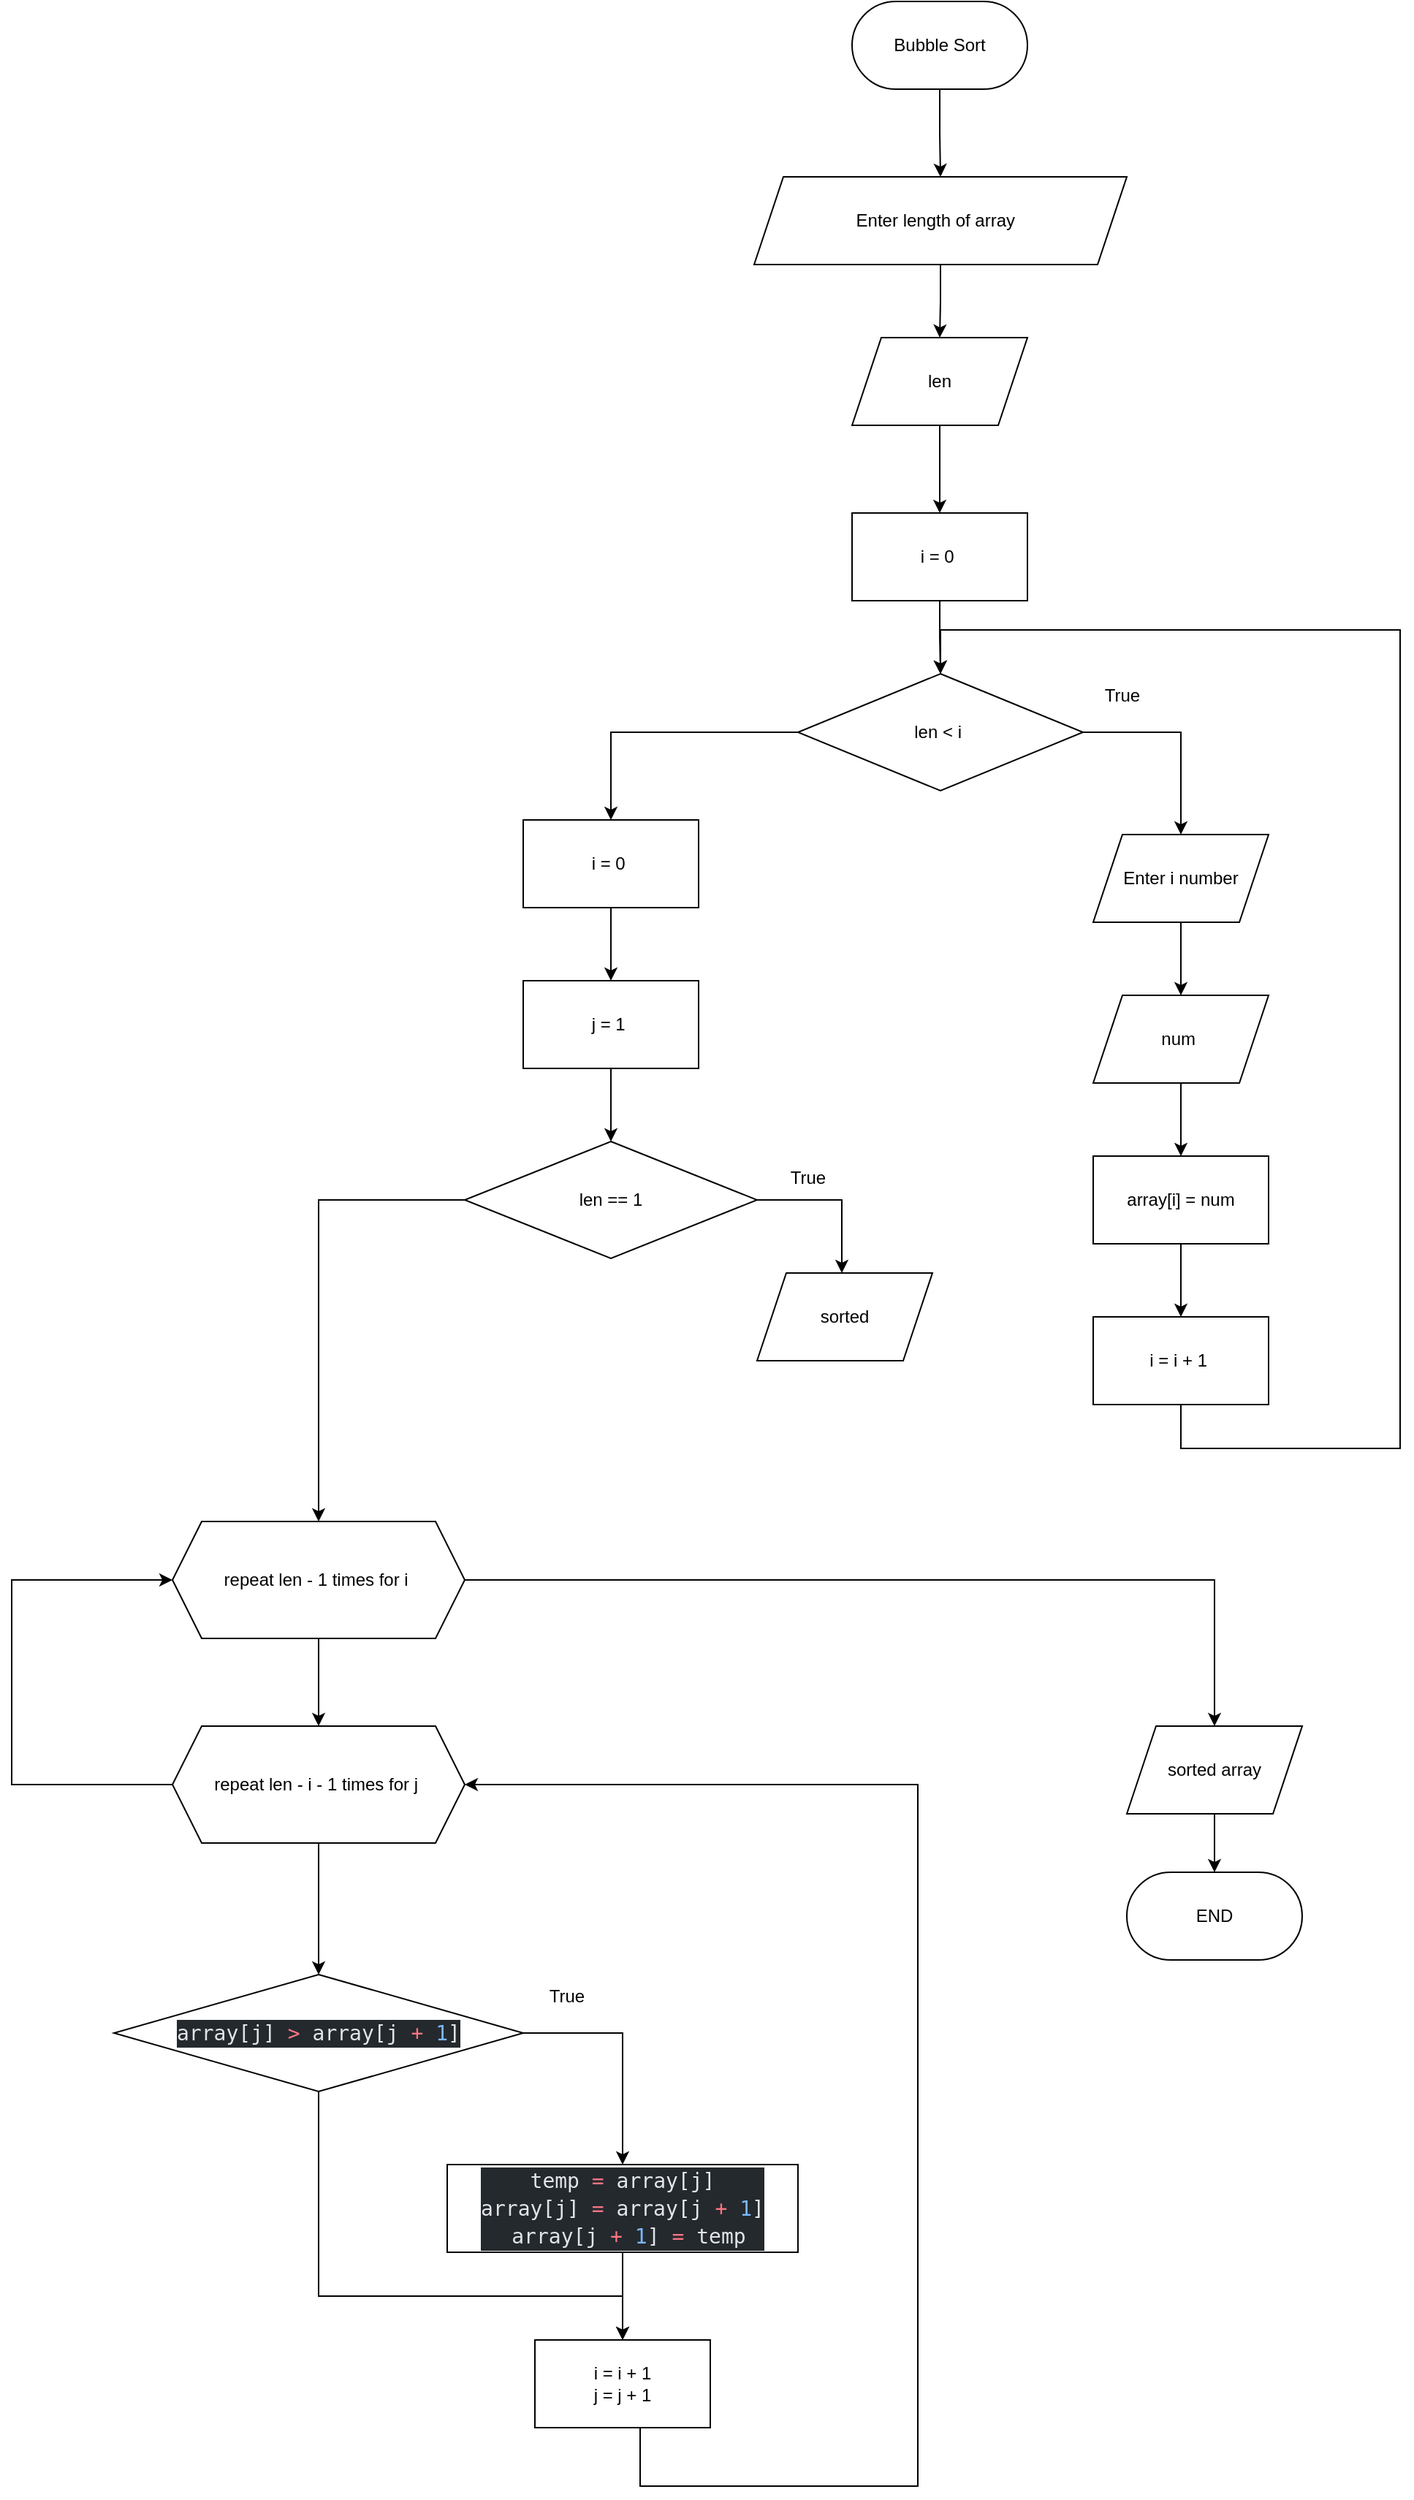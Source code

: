<mxfile version="26.0.16">
  <diagram name="Page-1" id="sNcDbqjw_pYAusYVt_Mp">
    <mxGraphModel dx="1864" dy="495" grid="1" gridSize="10" guides="1" tooltips="1" connect="1" arrows="1" fold="1" page="1" pageScale="1" pageWidth="850" pageHeight="1100" math="0" shadow="0">
      <root>
        <mxCell id="0" />
        <mxCell id="1" parent="0" />
        <mxCell id="_4FONcBpX4_4FI4BpaMM-2" value="" style="edgeStyle=orthogonalEdgeStyle;rounded=0;orthogonalLoop=1;jettySize=auto;html=1;" parent="1" source="Z3fiLp_MwWBO3-BUcPgy-1" target="_4FONcBpX4_4FI4BpaMM-1" edge="1">
          <mxGeometry relative="1" as="geometry" />
        </mxCell>
        <mxCell id="Z3fiLp_MwWBO3-BUcPgy-1" value="Bubble Sort" style="rounded=1;whiteSpace=wrap;html=1;arcSize=50;" parent="1" vertex="1">
          <mxGeometry x="365" y="70" width="120" height="60" as="geometry" />
        </mxCell>
        <mxCell id="_4FONcBpX4_4FI4BpaMM-5" style="edgeStyle=orthogonalEdgeStyle;rounded=0;orthogonalLoop=1;jettySize=auto;html=1;" parent="1" source="_4FONcBpX4_4FI4BpaMM-1" target="_4FONcBpX4_4FI4BpaMM-3" edge="1">
          <mxGeometry relative="1" as="geometry" />
        </mxCell>
        <mxCell id="_4FONcBpX4_4FI4BpaMM-1" value="Enter length of array&amp;nbsp;&amp;nbsp;" style="shape=parallelogram;perimeter=parallelogramPerimeter;whiteSpace=wrap;html=1;fixedSize=1;" parent="1" vertex="1">
          <mxGeometry x="298" y="190" width="255" height="60" as="geometry" />
        </mxCell>
        <mxCell id="_4FONcBpX4_4FI4BpaMM-7" value="" style="edgeStyle=orthogonalEdgeStyle;rounded=0;orthogonalLoop=1;jettySize=auto;html=1;" parent="1" source="_4FONcBpX4_4FI4BpaMM-3" target="_4FONcBpX4_4FI4BpaMM-6" edge="1">
          <mxGeometry relative="1" as="geometry" />
        </mxCell>
        <mxCell id="_4FONcBpX4_4FI4BpaMM-3" value="len" style="shape=parallelogram;perimeter=parallelogramPerimeter;whiteSpace=wrap;html=1;fixedSize=1;" parent="1" vertex="1">
          <mxGeometry x="365" y="300" width="120" height="60" as="geometry" />
        </mxCell>
        <mxCell id="_4FONcBpX4_4FI4BpaMM-9" value="" style="edgeStyle=orthogonalEdgeStyle;rounded=0;orthogonalLoop=1;jettySize=auto;html=1;" parent="1" source="_4FONcBpX4_4FI4BpaMM-6" target="_4FONcBpX4_4FI4BpaMM-8" edge="1">
          <mxGeometry relative="1" as="geometry" />
        </mxCell>
        <mxCell id="_4FONcBpX4_4FI4BpaMM-6" value="&lt;div&gt;&lt;span style=&quot;background-color: transparent; color: light-dark(rgb(0, 0, 0), rgb(255, 255, 255));&quot;&gt;i = 0&amp;nbsp;&lt;/span&gt;&lt;/div&gt;" style="rounded=0;whiteSpace=wrap;html=1;" parent="1" vertex="1">
          <mxGeometry x="365" y="420" width="120" height="60" as="geometry" />
        </mxCell>
        <mxCell id="_4FONcBpX4_4FI4BpaMM-15" style="edgeStyle=orthogonalEdgeStyle;rounded=0;orthogonalLoop=1;jettySize=auto;html=1;" parent="1" source="_4FONcBpX4_4FI4BpaMM-8" target="_4FONcBpX4_4FI4BpaMM-14" edge="1">
          <mxGeometry relative="1" as="geometry" />
        </mxCell>
        <mxCell id="_4FONcBpX4_4FI4BpaMM-24" style="edgeStyle=orthogonalEdgeStyle;rounded=0;orthogonalLoop=1;jettySize=auto;html=1;" parent="1" source="_4FONcBpX4_4FI4BpaMM-8" target="_4FONcBpX4_4FI4BpaMM-23" edge="1">
          <mxGeometry relative="1" as="geometry" />
        </mxCell>
        <mxCell id="_4FONcBpX4_4FI4BpaMM-8" value="len &amp;lt; i&amp;nbsp;" style="rhombus;whiteSpace=wrap;html=1;" parent="1" vertex="1">
          <mxGeometry x="328" y="530" width="195" height="80" as="geometry" />
        </mxCell>
        <mxCell id="_4FONcBpX4_4FI4BpaMM-10" value="True" style="text;html=1;align=center;verticalAlign=middle;whiteSpace=wrap;rounded=0;" parent="1" vertex="1">
          <mxGeometry x="520" y="530" width="60" height="30" as="geometry" />
        </mxCell>
        <mxCell id="_4FONcBpX4_4FI4BpaMM-17" value="" style="edgeStyle=orthogonalEdgeStyle;rounded=0;orthogonalLoop=1;jettySize=auto;html=1;" parent="1" source="_4FONcBpX4_4FI4BpaMM-14" target="_4FONcBpX4_4FI4BpaMM-16" edge="1">
          <mxGeometry relative="1" as="geometry" />
        </mxCell>
        <mxCell id="_4FONcBpX4_4FI4BpaMM-14" value="Enter i number" style="shape=parallelogram;perimeter=parallelogramPerimeter;whiteSpace=wrap;html=1;fixedSize=1;" parent="1" vertex="1">
          <mxGeometry x="530" y="640" width="120" height="60" as="geometry" />
        </mxCell>
        <mxCell id="_4FONcBpX4_4FI4BpaMM-19" value="" style="edgeStyle=orthogonalEdgeStyle;rounded=0;orthogonalLoop=1;jettySize=auto;html=1;" parent="1" source="_4FONcBpX4_4FI4BpaMM-16" target="_4FONcBpX4_4FI4BpaMM-18" edge="1">
          <mxGeometry relative="1" as="geometry" />
        </mxCell>
        <mxCell id="_4FONcBpX4_4FI4BpaMM-16" value="num&amp;nbsp;" style="shape=parallelogram;perimeter=parallelogramPerimeter;whiteSpace=wrap;html=1;fixedSize=1;" parent="1" vertex="1">
          <mxGeometry x="530" y="750" width="120" height="60" as="geometry" />
        </mxCell>
        <mxCell id="_4FONcBpX4_4FI4BpaMM-21" value="" style="edgeStyle=orthogonalEdgeStyle;rounded=0;orthogonalLoop=1;jettySize=auto;html=1;" parent="1" source="_4FONcBpX4_4FI4BpaMM-18" target="_4FONcBpX4_4FI4BpaMM-20" edge="1">
          <mxGeometry relative="1" as="geometry" />
        </mxCell>
        <mxCell id="_4FONcBpX4_4FI4BpaMM-18" value="array[i] = num" style="rounded=0;whiteSpace=wrap;html=1;" parent="1" vertex="1">
          <mxGeometry x="530" y="860" width="120" height="60" as="geometry" />
        </mxCell>
        <mxCell id="_4FONcBpX4_4FI4BpaMM-22" style="edgeStyle=orthogonalEdgeStyle;rounded=0;orthogonalLoop=1;jettySize=auto;html=1;entryX=0.5;entryY=0;entryDx=0;entryDy=0;" parent="1" source="_4FONcBpX4_4FI4BpaMM-20" target="_4FONcBpX4_4FI4BpaMM-8" edge="1">
          <mxGeometry relative="1" as="geometry">
            <Array as="points">
              <mxPoint x="590" y="1060" />
              <mxPoint x="740" y="1060" />
              <mxPoint x="740" y="500" />
              <mxPoint x="426" y="500" />
            </Array>
          </mxGeometry>
        </mxCell>
        <mxCell id="_4FONcBpX4_4FI4BpaMM-20" value="i = i + 1&amp;nbsp;" style="rounded=0;whiteSpace=wrap;html=1;" parent="1" vertex="1">
          <mxGeometry x="530" y="970" width="120" height="60" as="geometry" />
        </mxCell>
        <mxCell id="_4FONcBpX4_4FI4BpaMM-26" value="" style="edgeStyle=orthogonalEdgeStyle;rounded=0;orthogonalLoop=1;jettySize=auto;html=1;" parent="1" source="_4FONcBpX4_4FI4BpaMM-23" target="_4FONcBpX4_4FI4BpaMM-25" edge="1">
          <mxGeometry relative="1" as="geometry" />
        </mxCell>
        <mxCell id="_4FONcBpX4_4FI4BpaMM-23" value="i = 0&amp;nbsp;" style="rounded=0;whiteSpace=wrap;html=1;" parent="1" vertex="1">
          <mxGeometry x="140" y="630" width="120" height="60" as="geometry" />
        </mxCell>
        <mxCell id="_4FONcBpX4_4FI4BpaMM-28" value="" style="edgeStyle=orthogonalEdgeStyle;rounded=0;orthogonalLoop=1;jettySize=auto;html=1;" parent="1" source="_4FONcBpX4_4FI4BpaMM-25" target="_4FONcBpX4_4FI4BpaMM-27" edge="1">
          <mxGeometry relative="1" as="geometry" />
        </mxCell>
        <mxCell id="_4FONcBpX4_4FI4BpaMM-25" value="j = 1&amp;nbsp;" style="rounded=0;whiteSpace=wrap;html=1;" parent="1" vertex="1">
          <mxGeometry x="140" y="740" width="120" height="60" as="geometry" />
        </mxCell>
        <mxCell id="_4FONcBpX4_4FI4BpaMM-30" style="edgeStyle=orthogonalEdgeStyle;rounded=0;orthogonalLoop=1;jettySize=auto;html=1;" parent="1" source="_4FONcBpX4_4FI4BpaMM-27" target="_4FONcBpX4_4FI4BpaMM-29" edge="1">
          <mxGeometry relative="1" as="geometry">
            <Array as="points">
              <mxPoint x="358" y="890" />
            </Array>
          </mxGeometry>
        </mxCell>
        <mxCell id="_4FONcBpX4_4FI4BpaMM-36" style="edgeStyle=orthogonalEdgeStyle;rounded=0;orthogonalLoop=1;jettySize=auto;html=1;entryX=0.5;entryY=0;entryDx=0;entryDy=0;" parent="1" source="_4FONcBpX4_4FI4BpaMM-27" target="_4FONcBpX4_4FI4BpaMM-34" edge="1">
          <mxGeometry relative="1" as="geometry">
            <Array as="points">
              <mxPoint y="890" />
            </Array>
          </mxGeometry>
        </mxCell>
        <mxCell id="_4FONcBpX4_4FI4BpaMM-27" value="len == 1" style="rhombus;whiteSpace=wrap;html=1;" parent="1" vertex="1">
          <mxGeometry x="100" y="850" width="200" height="80" as="geometry" />
        </mxCell>
        <mxCell id="_4FONcBpX4_4FI4BpaMM-29" value="sorted" style="shape=parallelogram;perimeter=parallelogramPerimeter;whiteSpace=wrap;html=1;fixedSize=1;" parent="1" vertex="1">
          <mxGeometry x="300" y="940" width="120" height="60" as="geometry" />
        </mxCell>
        <mxCell id="rlwLAzh0CFcVwWv7xNbV-23" style="edgeStyle=orthogonalEdgeStyle;rounded=0;orthogonalLoop=1;jettySize=auto;html=1;" edge="1" parent="1" source="_4FONcBpX4_4FI4BpaMM-34" target="rlwLAzh0CFcVwWv7xNbV-22">
          <mxGeometry relative="1" as="geometry" />
        </mxCell>
        <mxCell id="rlwLAzh0CFcVwWv7xNbV-26" value="" style="edgeStyle=orthogonalEdgeStyle;rounded=0;orthogonalLoop=1;jettySize=auto;html=1;" edge="1" parent="1" source="_4FONcBpX4_4FI4BpaMM-34" target="rlwLAzh0CFcVwWv7xNbV-25">
          <mxGeometry relative="1" as="geometry" />
        </mxCell>
        <mxCell id="_4FONcBpX4_4FI4BpaMM-34" value="repeat len - 1 times for i&amp;nbsp;" style="shape=hexagon;perimeter=hexagonPerimeter2;whiteSpace=wrap;html=1;fixedSize=1;" parent="1" vertex="1">
          <mxGeometry x="-100" y="1110" width="200" height="80" as="geometry" />
        </mxCell>
        <mxCell id="_4FONcBpX4_4FI4BpaMM-35" value="True" style="text;html=1;align=center;verticalAlign=middle;whiteSpace=wrap;rounded=0;" parent="1" vertex="1">
          <mxGeometry x="305" y="860" width="60" height="30" as="geometry" />
        </mxCell>
        <mxCell id="rlwLAzh0CFcVwWv7xNbV-46" value="" style="edgeStyle=orthogonalEdgeStyle;rounded=0;orthogonalLoop=1;jettySize=auto;html=1;" edge="1" parent="1" source="rlwLAzh0CFcVwWv7xNbV-22" target="rlwLAzh0CFcVwWv7xNbV-45">
          <mxGeometry relative="1" as="geometry" />
        </mxCell>
        <mxCell id="rlwLAzh0CFcVwWv7xNbV-22" value="sorted array" style="shape=parallelogram;perimeter=parallelogramPerimeter;whiteSpace=wrap;html=1;fixedSize=1;" vertex="1" parent="1">
          <mxGeometry x="553" y="1250" width="120" height="60" as="geometry" />
        </mxCell>
        <mxCell id="rlwLAzh0CFcVwWv7xNbV-28" value="" style="edgeStyle=orthogonalEdgeStyle;rounded=0;orthogonalLoop=1;jettySize=auto;html=1;" edge="1" parent="1" source="rlwLAzh0CFcVwWv7xNbV-25">
          <mxGeometry relative="1" as="geometry">
            <mxPoint x="-2.274e-13" y="1420" as="targetPoint" />
          </mxGeometry>
        </mxCell>
        <mxCell id="rlwLAzh0CFcVwWv7xNbV-41" style="edgeStyle=orthogonalEdgeStyle;rounded=0;orthogonalLoop=1;jettySize=auto;html=1;exitX=0;exitY=0.5;exitDx=0;exitDy=0;entryX=0;entryY=0.5;entryDx=0;entryDy=0;" edge="1" parent="1" source="rlwLAzh0CFcVwWv7xNbV-25" target="_4FONcBpX4_4FI4BpaMM-34">
          <mxGeometry relative="1" as="geometry">
            <Array as="points">
              <mxPoint x="-210" y="1290" />
              <mxPoint x="-210" y="1150" />
            </Array>
          </mxGeometry>
        </mxCell>
        <mxCell id="rlwLAzh0CFcVwWv7xNbV-25" value="repeat len - i - 1 times for j&amp;nbsp;" style="shape=hexagon;perimeter=hexagonPerimeter2;whiteSpace=wrap;html=1;fixedSize=1;" vertex="1" parent="1">
          <mxGeometry x="-100" y="1250" width="200" height="80" as="geometry" />
        </mxCell>
        <mxCell id="rlwLAzh0CFcVwWv7xNbV-33" value="" style="edgeStyle=orthogonalEdgeStyle;rounded=0;orthogonalLoop=1;jettySize=auto;html=1;" edge="1" parent="1" source="rlwLAzh0CFcVwWv7xNbV-29" target="rlwLAzh0CFcVwWv7xNbV-32">
          <mxGeometry relative="1" as="geometry" />
        </mxCell>
        <mxCell id="rlwLAzh0CFcVwWv7xNbV-29" value="&lt;div style=&quot;color: rgb(225, 228, 232); background-color: rgb(36, 41, 46); font-family: &amp;quot;Droid Sans Mono&amp;quot;, &amp;quot;monospace&amp;quot;, monospace; font-size: 14px; line-height: 19px; white-space: pre;&quot;&gt;&lt;div&gt;temp &lt;span style=&quot;color: #f97583;&quot;&gt;=&lt;/span&gt; array[j]&lt;/div&gt;&lt;div&gt;array[j] &lt;span style=&quot;color: #f97583;&quot;&gt;=&lt;/span&gt; array[j &lt;span style=&quot;color: #f97583;&quot;&gt;+&lt;/span&gt; &lt;span style=&quot;color: #79b8ff;&quot;&gt;1&lt;/span&gt;]&lt;/div&gt;&lt;div&gt; array[j &lt;span style=&quot;color: #f97583;&quot;&gt;+&lt;/span&gt; &lt;span style=&quot;color: #79b8ff;&quot;&gt;1&lt;/span&gt;] &lt;span style=&quot;color: #f97583;&quot;&gt;=&lt;/span&gt; temp&lt;/div&gt;&lt;/div&gt;" style="rounded=0;whiteSpace=wrap;html=1;" vertex="1" parent="1">
          <mxGeometry x="88" y="1550" width="240" height="60" as="geometry" />
        </mxCell>
        <mxCell id="rlwLAzh0CFcVwWv7xNbV-31" style="edgeStyle=orthogonalEdgeStyle;rounded=0;orthogonalLoop=1;jettySize=auto;html=1;" edge="1" parent="1" source="rlwLAzh0CFcVwWv7xNbV-30" target="rlwLAzh0CFcVwWv7xNbV-29">
          <mxGeometry relative="1" as="geometry">
            <Array as="points">
              <mxPoint x="208" y="1460" />
            </Array>
          </mxGeometry>
        </mxCell>
        <mxCell id="rlwLAzh0CFcVwWv7xNbV-42" style="edgeStyle=orthogonalEdgeStyle;rounded=0;orthogonalLoop=1;jettySize=auto;html=1;entryX=0.5;entryY=0;entryDx=0;entryDy=0;" edge="1" parent="1" source="rlwLAzh0CFcVwWv7xNbV-30" target="rlwLAzh0CFcVwWv7xNbV-32">
          <mxGeometry relative="1" as="geometry">
            <Array as="points">
              <mxPoint y="1640" />
              <mxPoint x="208" y="1640" />
            </Array>
          </mxGeometry>
        </mxCell>
        <mxCell id="rlwLAzh0CFcVwWv7xNbV-30" value="&lt;div style=&quot;color: #e1e4e8;background-color: #24292e;font-family: &#39;Droid Sans Mono&#39;, &#39;monospace&#39;, monospace;font-weight: normal;font-size: 14px;line-height: 19px;white-space: pre;&quot;&gt;&lt;div&gt;&lt;span style=&quot;color: #e1e4e8;&quot;&gt;array&lt;/span&gt;&lt;span style=&quot;color: #e1e4e8;&quot;&gt;[&lt;/span&gt;&lt;span style=&quot;color: #e1e4e8;&quot;&gt;j&lt;/span&gt;&lt;span style=&quot;color: #e1e4e8;&quot;&gt;] &lt;/span&gt;&lt;span style=&quot;color: #f97583;&quot;&gt;&amp;gt;&lt;/span&gt;&lt;span style=&quot;color: #e1e4e8;&quot;&gt; &lt;/span&gt;&lt;span style=&quot;color: #e1e4e8;&quot;&gt;array&lt;/span&gt;&lt;span style=&quot;color: #e1e4e8;&quot;&gt;[&lt;/span&gt;&lt;span style=&quot;color: #e1e4e8;&quot;&gt;j&lt;/span&gt;&lt;span style=&quot;color: #e1e4e8;&quot;&gt; &lt;/span&gt;&lt;span style=&quot;color: #f97583;&quot;&gt;+&lt;/span&gt;&lt;span style=&quot;color: #e1e4e8;&quot;&gt; &lt;/span&gt;&lt;span style=&quot;color: #79b8ff;&quot;&gt;1&lt;/span&gt;&lt;span style=&quot;color: #e1e4e8;&quot;&gt;]&lt;/span&gt;&lt;/div&gt;&lt;/div&gt;" style="rhombus;whiteSpace=wrap;html=1;" vertex="1" parent="1">
          <mxGeometry x="-140" y="1420" width="280" height="80" as="geometry" />
        </mxCell>
        <mxCell id="rlwLAzh0CFcVwWv7xNbV-40" style="edgeStyle=orthogonalEdgeStyle;rounded=0;orthogonalLoop=1;jettySize=auto;html=1;exitX=1;exitY=0.5;exitDx=0;exitDy=0;entryX=1;entryY=0.5;entryDx=0;entryDy=0;" edge="1" parent="1" source="rlwLAzh0CFcVwWv7xNbV-32" target="rlwLAzh0CFcVwWv7xNbV-25">
          <mxGeometry relative="1" as="geometry">
            <Array as="points">
              <mxPoint x="220" y="1700" />
              <mxPoint x="220" y="1770" />
              <mxPoint x="410" y="1770" />
              <mxPoint x="410" y="1290" />
            </Array>
          </mxGeometry>
        </mxCell>
        <mxCell id="rlwLAzh0CFcVwWv7xNbV-32" value="i = i + 1&lt;div&gt;j = j + 1&lt;/div&gt;" style="rounded=0;whiteSpace=wrap;html=1;" vertex="1" parent="1">
          <mxGeometry x="148" y="1670" width="120" height="60" as="geometry" />
        </mxCell>
        <mxCell id="rlwLAzh0CFcVwWv7xNbV-43" value="True" style="text;html=1;align=center;verticalAlign=middle;whiteSpace=wrap;rounded=0;" vertex="1" parent="1">
          <mxGeometry x="140" y="1420" width="60" height="30" as="geometry" />
        </mxCell>
        <mxCell id="rlwLAzh0CFcVwWv7xNbV-45" value="END" style="rounded=1;whiteSpace=wrap;html=1;arcSize=50;" vertex="1" parent="1">
          <mxGeometry x="553" y="1350" width="120" height="60" as="geometry" />
        </mxCell>
      </root>
    </mxGraphModel>
  </diagram>
</mxfile>
